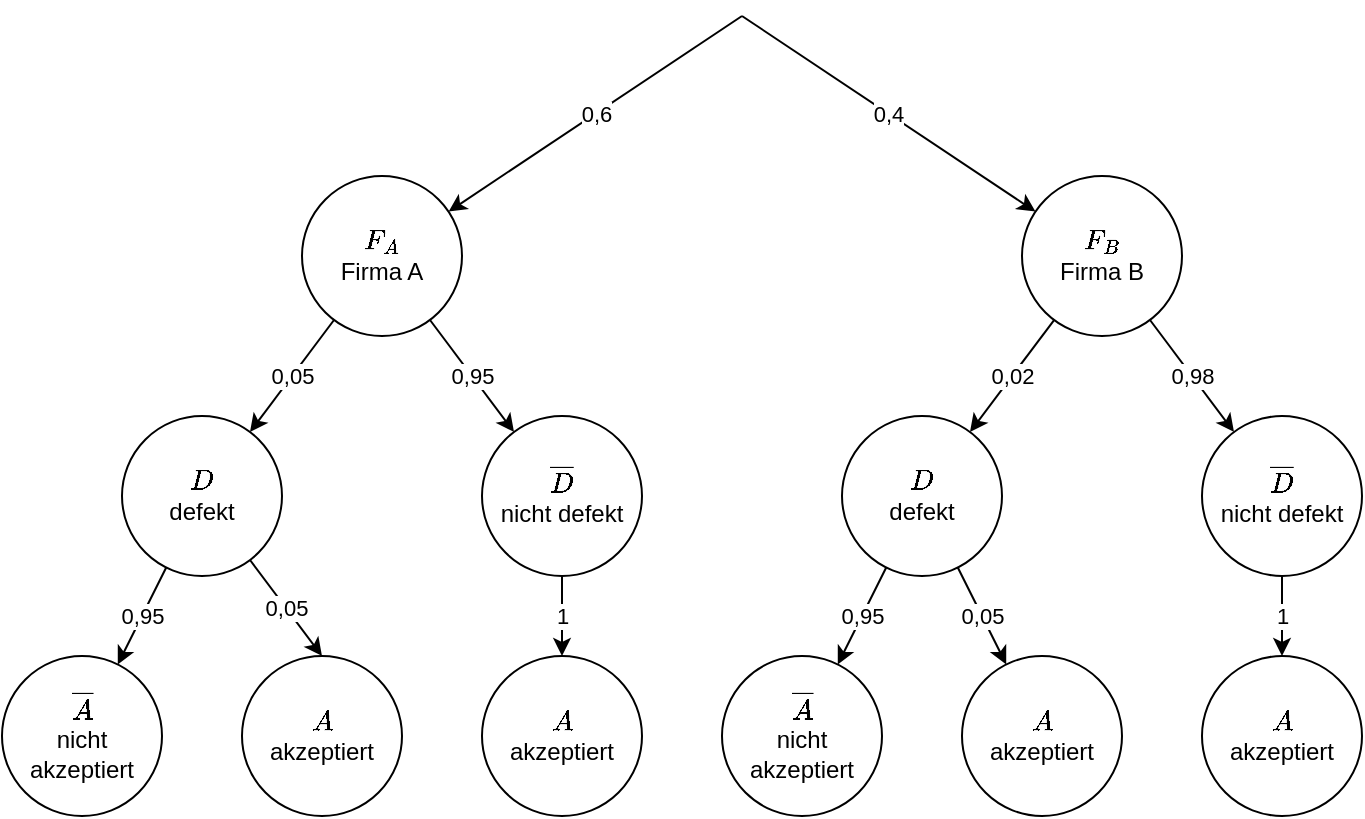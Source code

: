 <mxfile version="22.0.3" type="device">
  <diagram name="Seite-1" id="ZCFoF32pKu9JXMxcQjJ3">
    <mxGraphModel dx="1024" dy="596" grid="1" gridSize="10" guides="1" tooltips="1" connect="1" arrows="1" fold="1" page="1" pageScale="1" pageWidth="827" pageHeight="1169" math="1" shadow="0">
      <root>
        <mxCell id="0" />
        <mxCell id="1" parent="0" />
        <mxCell id="RXrq9jvL2cbtrrR1IAdr-4" value="0,6" style="rounded=0;orthogonalLoop=1;jettySize=auto;html=1;fontSize=11;" parent="1" target="RXrq9jvL2cbtrrR1IAdr-2" edge="1">
          <mxGeometry relative="1" as="geometry">
            <mxPoint x="370" y="160" as="sourcePoint" />
          </mxGeometry>
        </mxCell>
        <mxCell id="RXrq9jvL2cbtrrR1IAdr-5" value="0,4" style="rounded=0;orthogonalLoop=1;jettySize=auto;html=1;fontSize=11;" parent="1" target="RXrq9jvL2cbtrrR1IAdr-3" edge="1">
          <mxGeometry relative="1" as="geometry">
            <mxPoint x="370" y="160" as="sourcePoint" />
          </mxGeometry>
        </mxCell>
        <mxCell id="RXrq9jvL2cbtrrR1IAdr-7" value="0,05" style="rounded=0;orthogonalLoop=1;jettySize=auto;html=1;" parent="1" source="RXrq9jvL2cbtrrR1IAdr-2" target="RXrq9jvL2cbtrrR1IAdr-6" edge="1">
          <mxGeometry relative="1" as="geometry" />
        </mxCell>
        <mxCell id="RXrq9jvL2cbtrrR1IAdr-13" value="0,95" style="rounded=0;orthogonalLoop=1;jettySize=auto;html=1;" parent="1" source="RXrq9jvL2cbtrrR1IAdr-2" target="RXrq9jvL2cbtrrR1IAdr-10" edge="1">
          <mxGeometry relative="1" as="geometry" />
        </mxCell>
        <mxCell id="RXrq9jvL2cbtrrR1IAdr-2" value="\(F_A\)&lt;br&gt;Firma A" style="ellipse;whiteSpace=wrap;html=1;aspect=fixed;" parent="1" vertex="1">
          <mxGeometry x="150" y="240" width="80" height="80" as="geometry" />
        </mxCell>
        <mxCell id="RXrq9jvL2cbtrrR1IAdr-14" value="0,02" style="rounded=0;orthogonalLoop=1;jettySize=auto;html=1;" parent="1" source="RXrq9jvL2cbtrrR1IAdr-3" target="RXrq9jvL2cbtrrR1IAdr-11" edge="1">
          <mxGeometry relative="1" as="geometry" />
        </mxCell>
        <mxCell id="RXrq9jvL2cbtrrR1IAdr-15" value="0,98" style="rounded=0;orthogonalLoop=1;jettySize=auto;html=1;" parent="1" source="RXrq9jvL2cbtrrR1IAdr-3" target="RXrq9jvL2cbtrrR1IAdr-12" edge="1">
          <mxGeometry relative="1" as="geometry">
            <mxPoint x="610" y="290" as="sourcePoint" />
          </mxGeometry>
        </mxCell>
        <mxCell id="RXrq9jvL2cbtrrR1IAdr-3" value="\(F_B\)&lt;br&gt;Firma B" style="ellipse;whiteSpace=wrap;html=1;aspect=fixed;" parent="1" vertex="1">
          <mxGeometry x="510" y="240" width="80" height="80" as="geometry" />
        </mxCell>
        <mxCell id="RXrq9jvL2cbtrrR1IAdr-21" value="0,05" style="rounded=0;orthogonalLoop=1;jettySize=auto;html=1;entryX=0.5;entryY=0;entryDx=0;entryDy=0;" parent="1" source="RXrq9jvL2cbtrrR1IAdr-6" target="tEullLJLDi5DSbHkmCez-1" edge="1">
          <mxGeometry relative="1" as="geometry">
            <mxPoint x="168" y="496" as="targetPoint" />
          </mxGeometry>
        </mxCell>
        <mxCell id="RXrq9jvL2cbtrrR1IAdr-23" value="0,95" style="rounded=0;orthogonalLoop=1;jettySize=auto;html=1;" parent="1" source="RXrq9jvL2cbtrrR1IAdr-6" target="RXrq9jvL2cbtrrR1IAdr-22" edge="1">
          <mxGeometry relative="1" as="geometry" />
        </mxCell>
        <mxCell id="RXrq9jvL2cbtrrR1IAdr-6" value="\(D\)&lt;br&gt;defekt" style="ellipse;whiteSpace=wrap;html=1;aspect=fixed;" parent="1" vertex="1">
          <mxGeometry x="60" y="360" width="80" height="80" as="geometry" />
        </mxCell>
        <mxCell id="RXrq9jvL2cbtrrR1IAdr-17" value="1" style="edgeStyle=orthogonalEdgeStyle;rounded=0;orthogonalLoop=1;jettySize=auto;html=1;" parent="1" source="RXrq9jvL2cbtrrR1IAdr-10" target="RXrq9jvL2cbtrrR1IAdr-16" edge="1">
          <mxGeometry relative="1" as="geometry" />
        </mxCell>
        <mxCell id="RXrq9jvL2cbtrrR1IAdr-10" value="\(\overline{D}\)&lt;br&gt;nicht defekt" style="ellipse;whiteSpace=wrap;html=1;aspect=fixed;" parent="1" vertex="1">
          <mxGeometry x="240" y="360" width="80" height="80" as="geometry" />
        </mxCell>
        <mxCell id="RXrq9jvL2cbtrrR1IAdr-20" value="0,05" style="rounded=0;orthogonalLoop=1;jettySize=auto;html=1;" parent="1" source="RXrq9jvL2cbtrrR1IAdr-11" target="RXrq9jvL2cbtrrR1IAdr-18" edge="1">
          <mxGeometry relative="1" as="geometry" />
        </mxCell>
        <mxCell id="RXrq9jvL2cbtrrR1IAdr-25" value="0,95" style="rounded=0;orthogonalLoop=1;jettySize=auto;html=1;" parent="1" source="RXrq9jvL2cbtrrR1IAdr-11" target="RXrq9jvL2cbtrrR1IAdr-24" edge="1">
          <mxGeometry relative="1" as="geometry" />
        </mxCell>
        <mxCell id="RXrq9jvL2cbtrrR1IAdr-11" value="&lt;span style=&quot;border-color: var(--border-color);&quot;&gt;\(D\)&lt;br&gt;&lt;/span&gt;defekt" style="ellipse;whiteSpace=wrap;html=1;aspect=fixed;" parent="1" vertex="1">
          <mxGeometry x="420" y="360" width="80" height="80" as="geometry" />
        </mxCell>
        <mxCell id="RXrq9jvL2cbtrrR1IAdr-19" value="1" style="rounded=0;orthogonalLoop=1;jettySize=auto;html=1;entryX=0.5;entryY=0;entryDx=0;entryDy=0;" parent="1" source="RXrq9jvL2cbtrrR1IAdr-12" target="tEullLJLDi5DSbHkmCez-2" edge="1">
          <mxGeometry relative="1" as="geometry">
            <mxPoint x="690" y="410" as="sourcePoint" />
          </mxGeometry>
        </mxCell>
        <mxCell id="RXrq9jvL2cbtrrR1IAdr-12" value="\(\overline{D}\)&lt;br style=&quot;border-color: var(--border-color);&quot;&gt;nicht defekt" style="ellipse;whiteSpace=wrap;html=1;aspect=fixed;" parent="1" vertex="1">
          <mxGeometry x="600" y="360" width="80" height="80" as="geometry" />
        </mxCell>
        <mxCell id="RXrq9jvL2cbtrrR1IAdr-16" value="\(A\)&lt;br style=&quot;border-color: var(--border-color);&quot;&gt;akzeptiert" style="ellipse;whiteSpace=wrap;html=1;aspect=fixed;" parent="1" vertex="1">
          <mxGeometry x="240" y="480" width="80" height="80" as="geometry" />
        </mxCell>
        <mxCell id="RXrq9jvL2cbtrrR1IAdr-18" value="\(A\)&lt;br style=&quot;border-color: var(--border-color);&quot;&gt;akzeptiert" style="ellipse;whiteSpace=wrap;html=1;aspect=fixed;" parent="1" vertex="1">
          <mxGeometry x="480.0" y="480" width="80" height="80" as="geometry" />
        </mxCell>
        <mxCell id="RXrq9jvL2cbtrrR1IAdr-22" value="\(\overline{A}\)&lt;br&gt;nicht akzeptiert" style="ellipse;whiteSpace=wrap;html=1;aspect=fixed;" parent="1" vertex="1">
          <mxGeometry y="480" width="80" height="80" as="geometry" />
        </mxCell>
        <mxCell id="RXrq9jvL2cbtrrR1IAdr-24" value="\(\overline{A}\)&lt;br style=&quot;border-color: var(--border-color);&quot;&gt;nicht akzeptiert" style="ellipse;whiteSpace=wrap;html=1;aspect=fixed;" parent="1" vertex="1">
          <mxGeometry x="360" y="480" width="80" height="80" as="geometry" />
        </mxCell>
        <mxCell id="tEullLJLDi5DSbHkmCez-1" value="\(A\)&lt;br style=&quot;border-color: var(--border-color);&quot;&gt;akzeptiert" style="ellipse;whiteSpace=wrap;html=1;aspect=fixed;" vertex="1" parent="1">
          <mxGeometry x="120" y="480" width="80" height="80" as="geometry" />
        </mxCell>
        <mxCell id="tEullLJLDi5DSbHkmCez-2" value="\(A\)&lt;br style=&quot;border-color: var(--border-color);&quot;&gt;akzeptiert" style="ellipse;whiteSpace=wrap;html=1;aspect=fixed;" vertex="1" parent="1">
          <mxGeometry x="600" y="480" width="80" height="80" as="geometry" />
        </mxCell>
      </root>
    </mxGraphModel>
  </diagram>
</mxfile>

